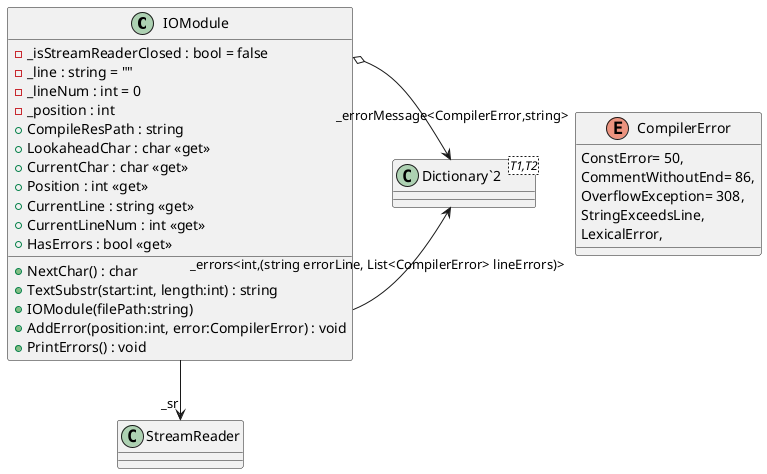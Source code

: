 @startuml
class IOModule {
    - _isStreamReaderClosed : bool = false
    - _line : string = ""
    - _lineNum : int = 0
    - _position : int
    + CompileResPath : string
    + LookaheadChar : char <<get>>
    + CurrentChar : char <<get>>
    + Position : int <<get>>
    + NextChar() : char
    + TextSubstr(start:int, length:int) : string
    + CurrentLine : string <<get>>
    + CurrentLineNum : int <<get>>
    + HasErrors : bool <<get>>
    + IOModule(filePath:string)
    + AddError(position:int, error:CompilerError) : void
    + PrintErrors() : void
}
enum CompilerError {
    ConstError= 50,
    CommentWithoutEnd= 86,
    OverflowException= 308,
    StringExceedsLine,
    LexicalError,
}
class "Dictionary`2"<T1,T2> {
}
IOModule --> "_sr" StreamReader
IOModule --> "_errors<int,(string errorLine, List<CompilerError> lineErrors)>" "Dictionary`2"
IOModule o-> "_errorMessage<CompilerError,string>" "Dictionary`2"
@enduml

